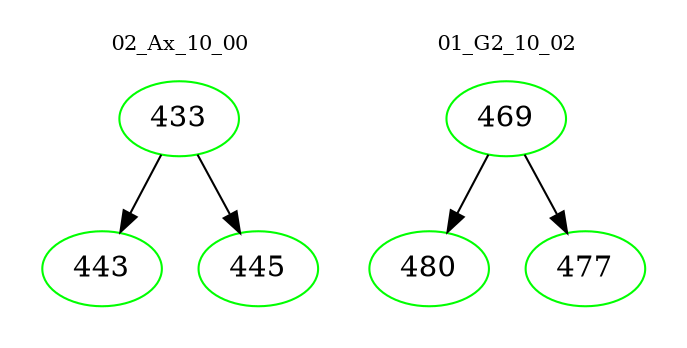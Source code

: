 digraph{
subgraph cluster_0 {
color = white
label = "02_Ax_10_00";
fontsize=10;
T0_433 [label="433", color="green"]
T0_433 -> T0_443 [color="black"]
T0_443 [label="443", color="green"]
T0_433 -> T0_445 [color="black"]
T0_445 [label="445", color="green"]
}
subgraph cluster_1 {
color = white
label = "01_G2_10_02";
fontsize=10;
T1_469 [label="469", color="green"]
T1_469 -> T1_480 [color="black"]
T1_480 [label="480", color="green"]
T1_469 -> T1_477 [color="black"]
T1_477 [label="477", color="green"]
}
}
